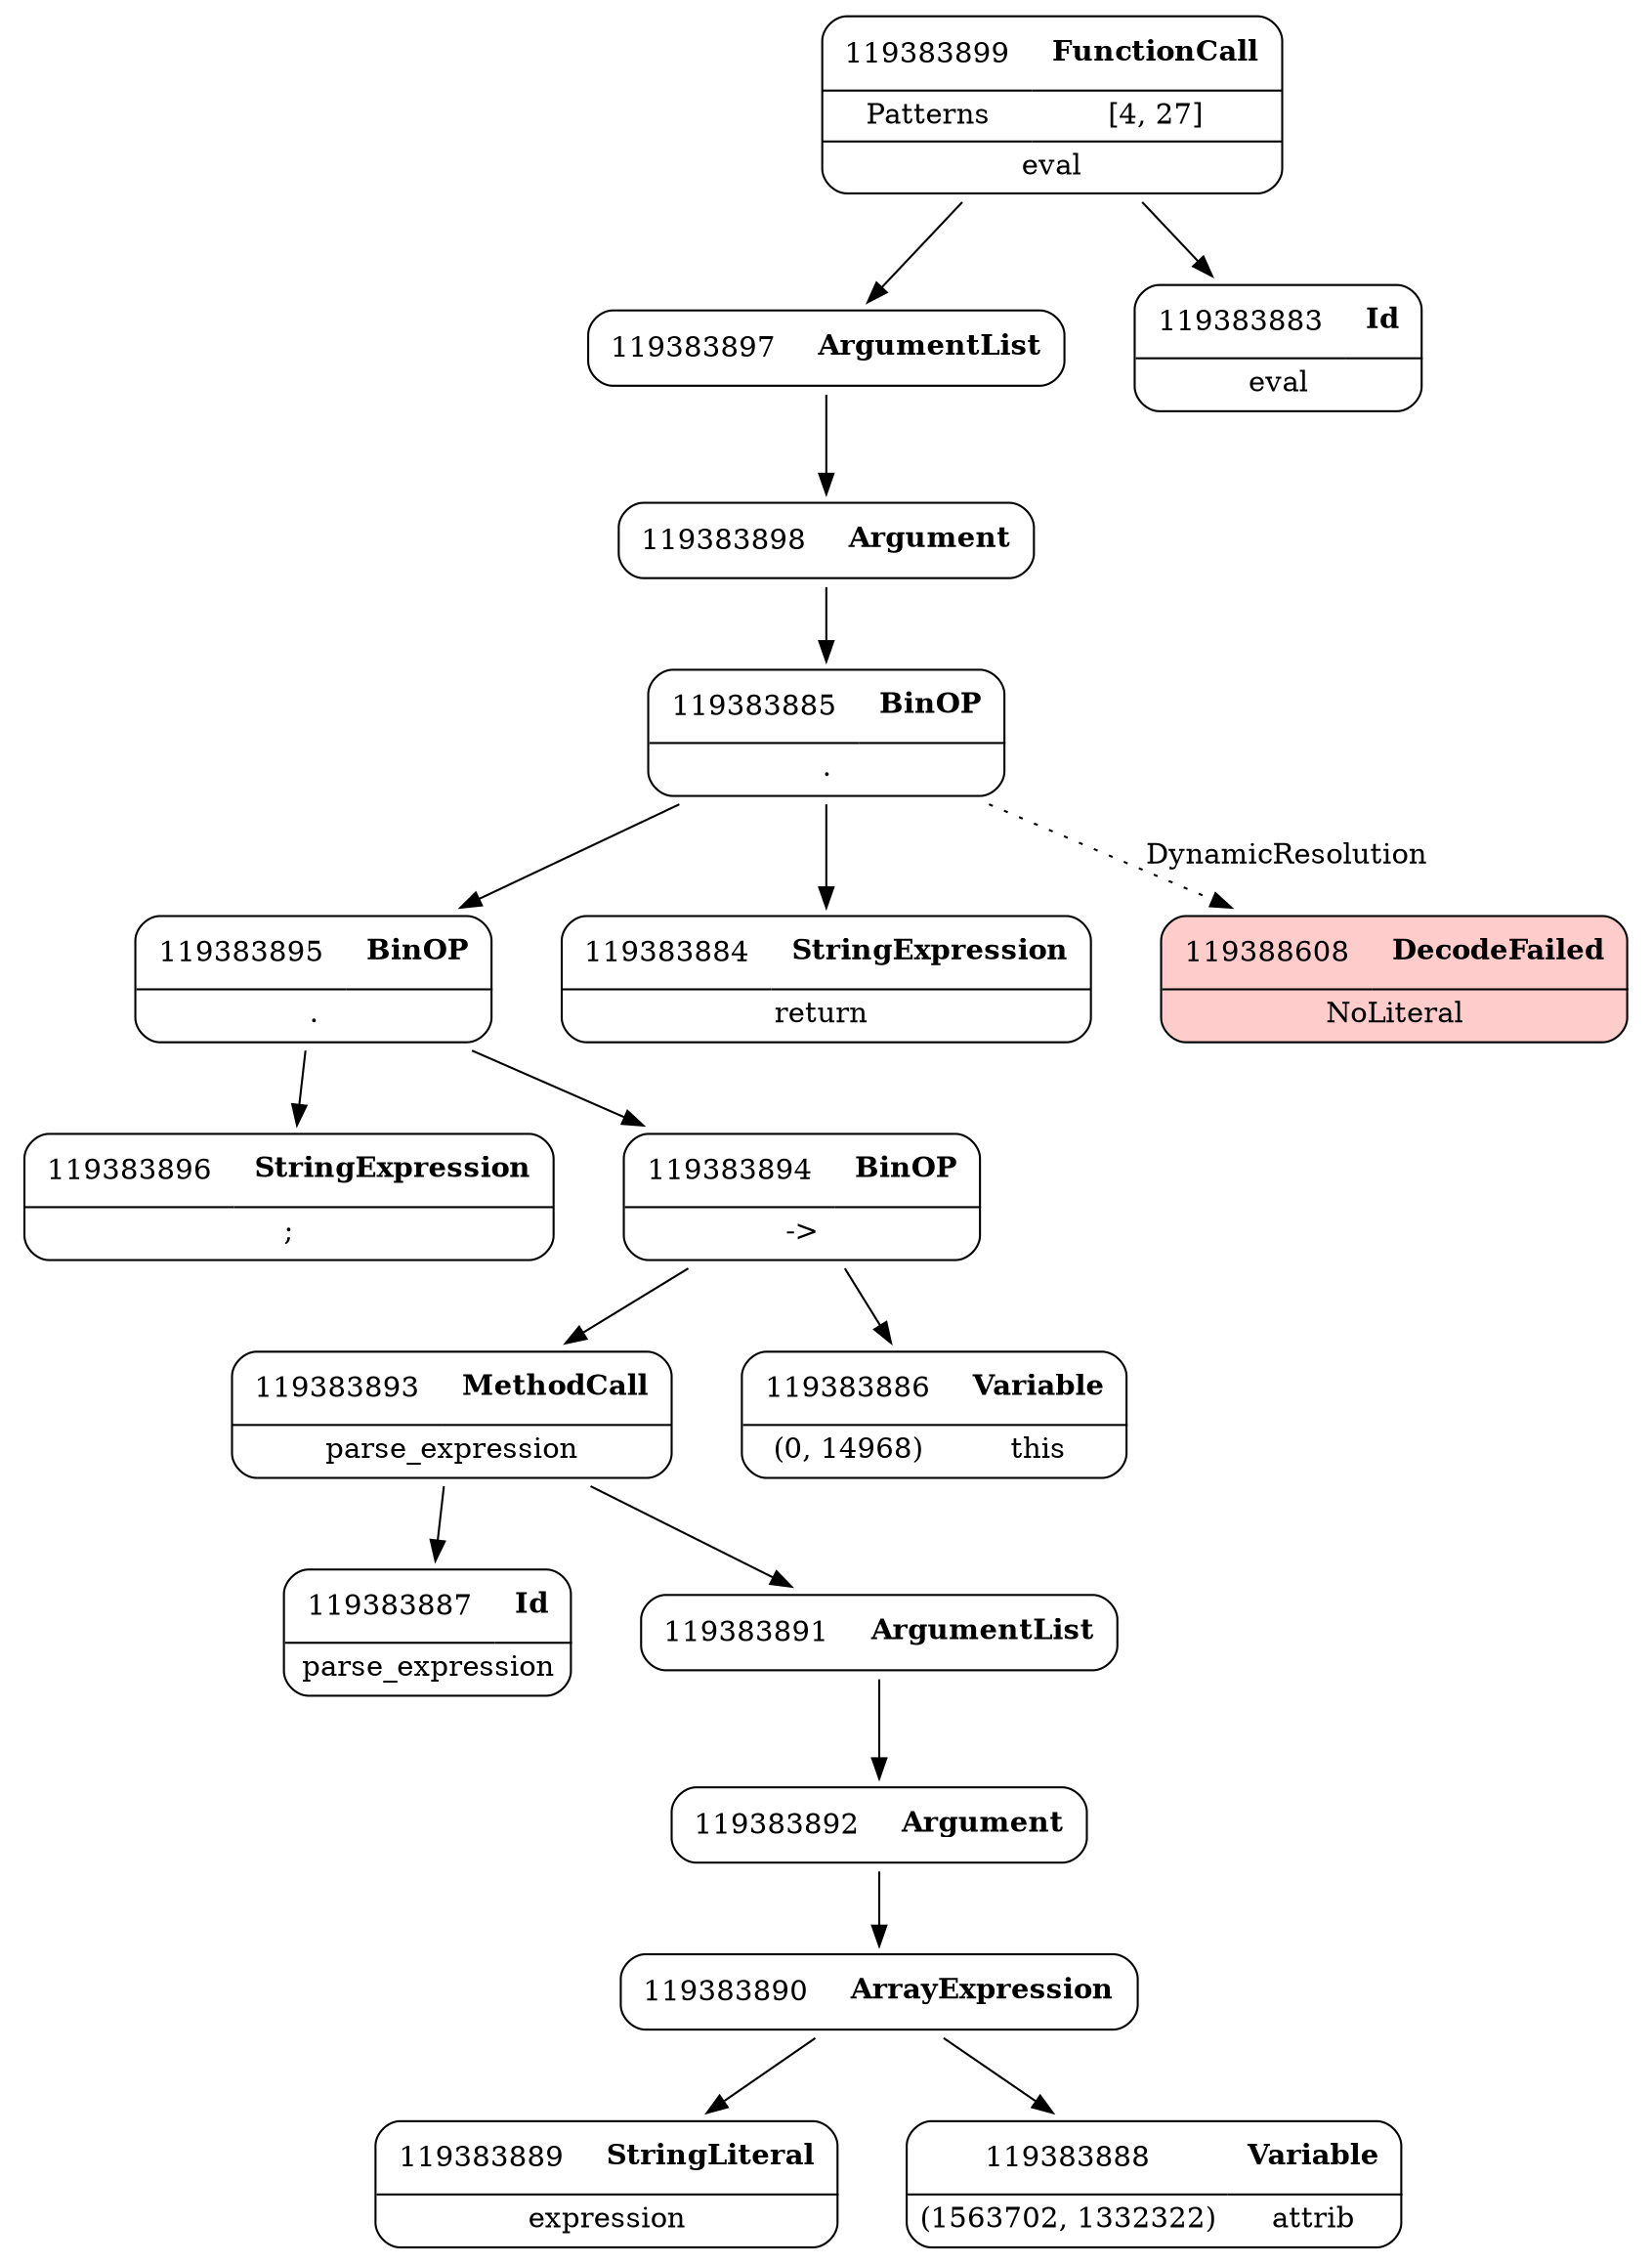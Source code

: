 digraph ast {
node [shape=none];
119383897 [label=<<TABLE border='1' cellspacing='0' cellpadding='10' style='rounded' ><TR><TD border='0'>119383897</TD><TD border='0'><B>ArgumentList</B></TD></TR></TABLE>>];
119383897 -> 119383898 [weight=2];
119383896 [label=<<TABLE border='1' cellspacing='0' cellpadding='10' style='rounded' ><TR><TD border='0'>119383896</TD><TD border='0'><B>StringExpression</B></TD></TR><HR/><TR><TD border='0' cellpadding='5' colspan='2'>;</TD></TR></TABLE>>];
119383899 [label=<<TABLE border='1' cellspacing='0' cellpadding='10' style='rounded' ><TR><TD border='0'>119383899</TD><TD border='0'><B>FunctionCall</B></TD></TR><HR/><TR><TD border='0' cellpadding='5'>Patterns</TD><TD border='0' cellpadding='5'>[4, 27]</TD></TR><HR/><TR><TD border='0' cellpadding='5' colspan='2'>eval</TD></TR></TABLE>>];
119383899 -> 119383883 [weight=2];
119383899 -> 119383897 [weight=2];
119383898 [label=<<TABLE border='1' cellspacing='0' cellpadding='10' style='rounded' ><TR><TD border='0'>119383898</TD><TD border='0'><B>Argument</B></TD></TR></TABLE>>];
119383898 -> 119383885 [weight=2];
119383893 [label=<<TABLE border='1' cellspacing='0' cellpadding='10' style='rounded' ><TR><TD border='0'>119383893</TD><TD border='0'><B>MethodCall</B></TD></TR><HR/><TR><TD border='0' cellpadding='5' colspan='2'>parse_expression</TD></TR></TABLE>>];
119383893 -> 119383887 [weight=2];
119383893 -> 119383891 [weight=2];
119383892 [label=<<TABLE border='1' cellspacing='0' cellpadding='10' style='rounded' ><TR><TD border='0'>119383892</TD><TD border='0'><B>Argument</B></TD></TR></TABLE>>];
119383892 -> 119383890 [weight=2];
119383895 [label=<<TABLE border='1' cellspacing='0' cellpadding='10' style='rounded' ><TR><TD border='0'>119383895</TD><TD border='0'><B>BinOP</B></TD></TR><HR/><TR><TD border='0' cellpadding='5' colspan='2'>.</TD></TR></TABLE>>];
119383895 -> 119383894 [weight=2];
119383895 -> 119383896 [weight=2];
119383894 [label=<<TABLE border='1' cellspacing='0' cellpadding='10' style='rounded' ><TR><TD border='0'>119383894</TD><TD border='0'><B>BinOP</B></TD></TR><HR/><TR><TD border='0' cellpadding='5' colspan='2'>-&gt;</TD></TR></TABLE>>];
119383894 -> 119383886 [weight=2];
119383894 -> 119383893 [weight=2];
119383889 [label=<<TABLE border='1' cellspacing='0' cellpadding='10' style='rounded' ><TR><TD border='0'>119383889</TD><TD border='0'><B>StringLiteral</B></TD></TR><HR/><TR><TD border='0' cellpadding='5' colspan='2'>expression</TD></TR></TABLE>>];
119383888 [label=<<TABLE border='1' cellspacing='0' cellpadding='10' style='rounded' ><TR><TD border='0'>119383888</TD><TD border='0'><B>Variable</B></TD></TR><HR/><TR><TD border='0' cellpadding='5'>(1563702, 1332322)</TD><TD border='0' cellpadding='5'>attrib</TD></TR></TABLE>>];
119383891 [label=<<TABLE border='1' cellspacing='0' cellpadding='10' style='rounded' ><TR><TD border='0'>119383891</TD><TD border='0'><B>ArgumentList</B></TD></TR></TABLE>>];
119383891 -> 119383892 [weight=2];
119383890 [label=<<TABLE border='1' cellspacing='0' cellpadding='10' style='rounded' ><TR><TD border='0'>119383890</TD><TD border='0'><B>ArrayExpression</B></TD></TR></TABLE>>];
119383890 -> 119383888 [weight=2];
119383890 -> 119383889 [weight=2];
119383885 [label=<<TABLE border='1' cellspacing='0' cellpadding='10' style='rounded' ><TR><TD border='0'>119383885</TD><TD border='0'><B>BinOP</B></TD></TR><HR/><TR><TD border='0' cellpadding='5' colspan='2'>.</TD></TR></TABLE>>];
119383885 -> 119383884 [weight=2];
119383885 -> 119383895 [weight=2];
119383885 -> 119388608 [style=dotted,label=DynamicResolution];
119383884 [label=<<TABLE border='1' cellspacing='0' cellpadding='10' style='rounded' ><TR><TD border='0'>119383884</TD><TD border='0'><B>StringExpression</B></TD></TR><HR/><TR><TD border='0' cellpadding='5' colspan='2'>return </TD></TR></TABLE>>];
119383887 [label=<<TABLE border='1' cellspacing='0' cellpadding='10' style='rounded' ><TR><TD border='0'>119383887</TD><TD border='0'><B>Id</B></TD></TR><HR/><TR><TD border='0' cellpadding='5' colspan='2'>parse_expression</TD></TR></TABLE>>];
119383886 [label=<<TABLE border='1' cellspacing='0' cellpadding='10' style='rounded' ><TR><TD border='0'>119383886</TD><TD border='0'><B>Variable</B></TD></TR><HR/><TR><TD border='0' cellpadding='5'>(0, 14968)</TD><TD border='0' cellpadding='5'>this</TD></TR></TABLE>>];
119383883 [label=<<TABLE border='1' cellspacing='0' cellpadding='10' style='rounded' ><TR><TD border='0'>119383883</TD><TD border='0'><B>Id</B></TD></TR><HR/><TR><TD border='0' cellpadding='5' colspan='2'>eval</TD></TR></TABLE>>];
119388608 [label=<<TABLE border='1' cellspacing='0' cellpadding='10' style='rounded' bgcolor='#FFCCCC' ><TR><TD border='0'>119388608</TD><TD border='0'><B>DecodeFailed</B></TD></TR><HR/><TR><TD border='0' cellpadding='5' colspan='2'>NoLiteral</TD></TR></TABLE>>];
}
